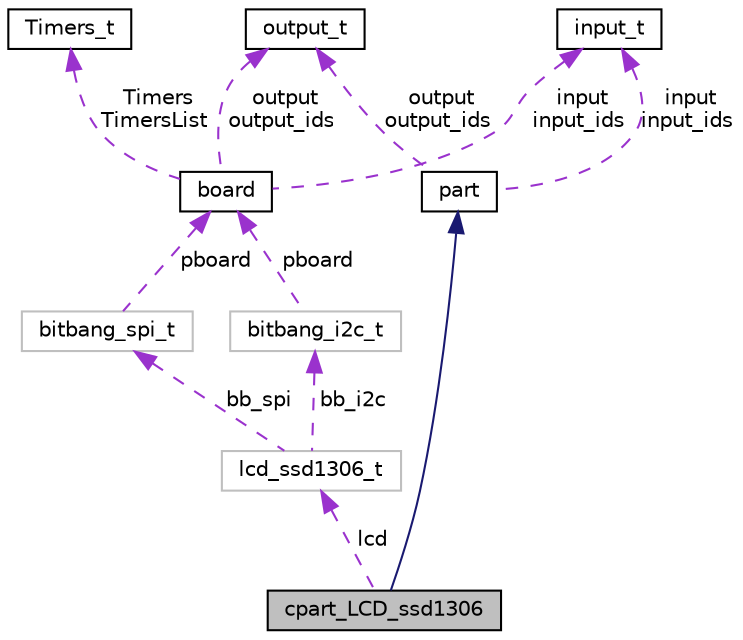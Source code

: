 digraph "cpart_LCD_ssd1306"
{
 // LATEX_PDF_SIZE
  edge [fontname="Helvetica",fontsize="10",labelfontname="Helvetica",labelfontsize="10"];
  node [fontname="Helvetica",fontsize="10",shape=record];
  Node1 [label="cpart_LCD_ssd1306",height=0.2,width=0.4,color="black", fillcolor="grey75", style="filled", fontcolor="black",tooltip=" "];
  Node2 -> Node1 [dir="back",color="midnightblue",fontsize="10",style="solid",fontname="Helvetica"];
  Node2 [label="part",height=0.2,width=0.4,color="black", fillcolor="white", style="filled",URL="$classpart.html",tooltip="PART class."];
  Node3 -> Node2 [dir="back",color="darkorchid3",fontsize="10",style="dashed",label=" input\ninput_ids" ,fontname="Helvetica"];
  Node3 [label="input_t",height=0.2,width=0.4,color="black", fillcolor="white", style="filled",URL="$structinput__t.html",tooltip="input map struct"];
  Node4 -> Node2 [dir="back",color="darkorchid3",fontsize="10",style="dashed",label=" output\noutput_ids" ,fontname="Helvetica"];
  Node4 [label="output_t",height=0.2,width=0.4,color="black", fillcolor="white", style="filled",URL="$structoutput__t.html",tooltip="output map struct"];
  Node5 -> Node1 [dir="back",color="darkorchid3",fontsize="10",style="dashed",label=" lcd" ,fontname="Helvetica"];
  Node5 [label="lcd_ssd1306_t",height=0.2,width=0.4,color="grey75", fillcolor="white", style="filled",URL="$structlcd__ssd1306__t.html",tooltip=" "];
  Node6 -> Node5 [dir="back",color="darkorchid3",fontsize="10",style="dashed",label=" bb_spi" ,fontname="Helvetica"];
  Node6 [label="bitbang_spi_t",height=0.2,width=0.4,color="grey75", fillcolor="white", style="filled",URL="$structbitbang__spi__t.html",tooltip=" "];
  Node7 -> Node6 [dir="back",color="darkorchid3",fontsize="10",style="dashed",label=" pboard" ,fontname="Helvetica"];
  Node7 [label="board",height=0.2,width=0.4,color="black", fillcolor="white", style="filled",URL="$classboard.html",tooltip="Board class."];
  Node3 -> Node7 [dir="back",color="darkorchid3",fontsize="10",style="dashed",label=" input\ninput_ids" ,fontname="Helvetica"];
  Node4 -> Node7 [dir="back",color="darkorchid3",fontsize="10",style="dashed",label=" output\noutput_ids" ,fontname="Helvetica"];
  Node8 -> Node7 [dir="back",color="darkorchid3",fontsize="10",style="dashed",label=" Timers\nTimersList" ,fontname="Helvetica"];
  Node8 [label="Timers_t",height=0.2,width=0.4,color="black", fillcolor="white", style="filled",URL="$struct_timers__t.html",tooltip="internal timer struct"];
  Node9 -> Node5 [dir="back",color="darkorchid3",fontsize="10",style="dashed",label=" bb_i2c" ,fontname="Helvetica"];
  Node9 [label="bitbang_i2c_t",height=0.2,width=0.4,color="grey75", fillcolor="white", style="filled",URL="$structbitbang__i2c__t.html",tooltip=" "];
  Node7 -> Node9 [dir="back",color="darkorchid3",fontsize="10",style="dashed",label=" pboard" ,fontname="Helvetica"];
}
